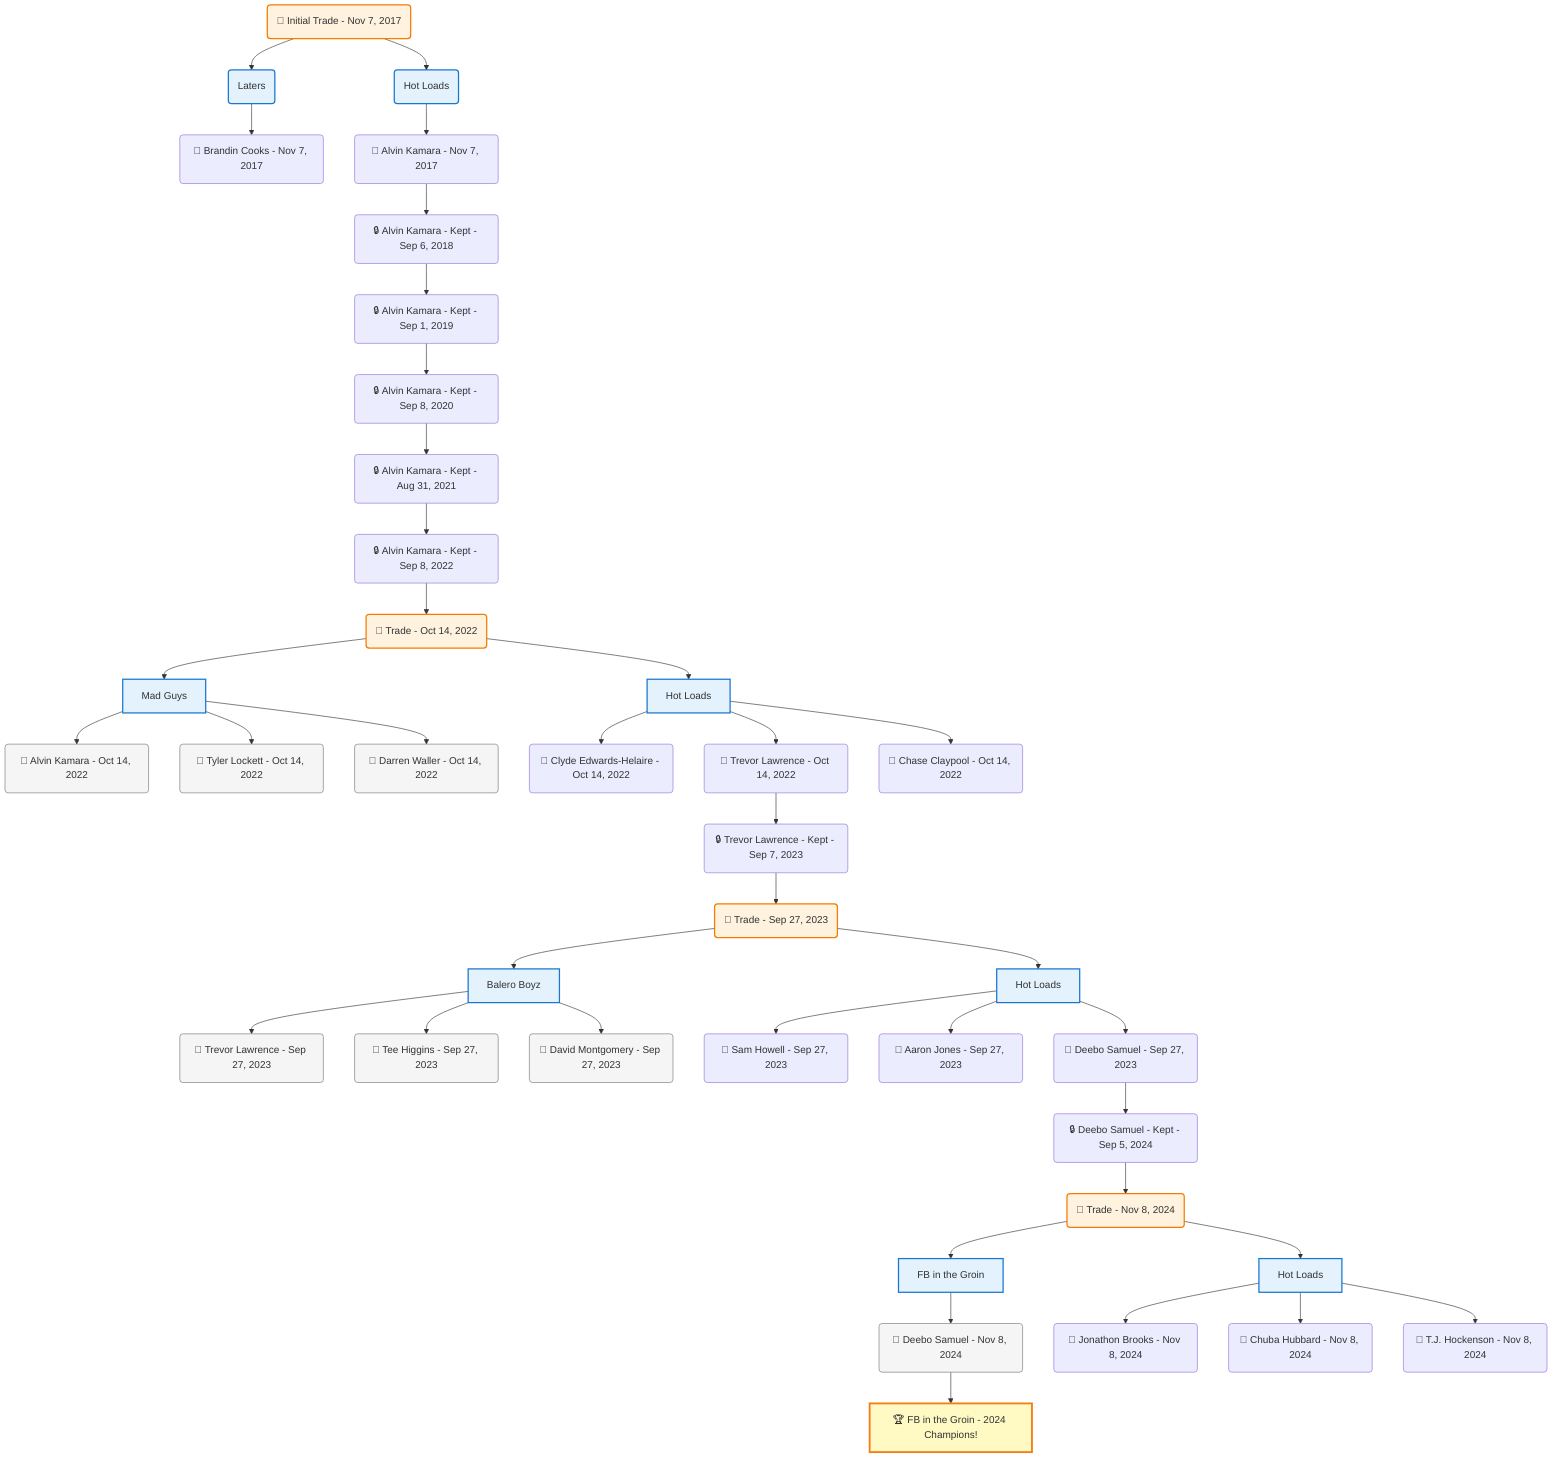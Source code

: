 flowchart TD

    TRADE_MAIN("🔄 Initial Trade - Nov 7, 2017")
    TEAM_1("Laters")
    TEAM_2("Hot Loads")
    NODE_22e8b8c8-8fef-4317-85a3-53aa5d54042b("🔄 Brandin Cooks - Nov 7, 2017")
    NODE_bc23138d-2828-4482-a4a6-85d25160fc3f("🔄 Alvin Kamara - Nov 7, 2017")
    NODE_43d889e5-cbc2-40b5-bbea-1a8e5369fbba("🔒 Alvin Kamara - Kept - Sep 6, 2018")
    NODE_73c1f531-131e-4d75-96f1-a7a34e9fde8f("🔒 Alvin Kamara - Kept - Sep 1, 2019")
    NODE_f9112f18-372e-41ee-95f6-04717fef791e("🔒 Alvin Kamara - Kept - Sep 8, 2020")
    NODE_354706cd-bdd7-4b31-9c0b-ae9c7c113542("🔒 Alvin Kamara - Kept - Aug 31, 2021")
    NODE_d5736a4d-f7ee-46b5-9ada-b1778c9a1deb("🔒 Alvin Kamara - Kept - Sep 8, 2022")
    TRADE_ca45edf9-fdb1-4ab9-b434-47d6301a225d_3("🔄 Trade - Oct 14, 2022")
    TEAM_f5908944-6efd-40eb-af54-6c53004e0e2f_4["Mad Guys"]
    NODE_46c8a92c-2039-4a4a-bb93-40b3a29e8385("🔄 Alvin Kamara - Oct 14, 2022")
    NODE_193e99db-5c64-49ee-bebe-60e1b3864d9a("🔄 Tyler Lockett - Oct 14, 2022")
    NODE_368ce50b-e778-474e-b27e-72652b60fc74("🔄 Darren Waller - Oct 14, 2022")
    TEAM_8e9f18ff-62c3-40e8-bb10-32f74cf4ee33_5["Hot Loads"]
    NODE_aefe1b8b-5516-4cf7-a424-7b216512ba17("🔄 Clyde Edwards-Helaire - Oct 14, 2022")
    NODE_6aeabf5a-f3d9-4940-81aa-8fd6383a4ff1("🔄 Trevor Lawrence - Oct 14, 2022")
    NODE_25edabeb-d608-4cf2-a8d9-4ac66238d4fb("🔒 Trevor Lawrence - Kept - Sep 7, 2023")
    TRADE_a87ca260-7a67-4fda-b702-48aca8c93813_6("🔄 Trade - Sep 27, 2023")
    TEAM_2feaf03e-fb22-498e-ac8f-e596b6ba7810_7["Balero Boyz"]
    NODE_a226803a-f683-470b-9e1b-2d3be487344a("🔄 Trevor Lawrence - Sep 27, 2023")
    NODE_d1321948-0010-45b8-9f9c-50ed5e494a00("🔄 Tee Higgins - Sep 27, 2023")
    NODE_c76d0f13-8bb8-4e7e-ad9e-8f2498ccd9f8("🔄 David Montgomery - Sep 27, 2023")
    TEAM_8e9f18ff-62c3-40e8-bb10-32f74cf4ee33_8["Hot Loads"]
    NODE_b53204e1-97f3-4b20-94c4-113c02694b27("🔄 Sam Howell - Sep 27, 2023")
    NODE_4a0dd846-1b74-448d-96e3-1362af9ea147("🔄 Aaron Jones - Sep 27, 2023")
    NODE_c8106337-9eec-4786-b963-273acb19ea43("🔄 Deebo Samuel - Sep 27, 2023")
    NODE_bb66c11c-c38f-45f8-aafe-16c2666b2fb1("🔒 Deebo Samuel - Kept - Sep 5, 2024")
    TRADE_cd4b66da-5ead-4972-a2db-15f8396d4b26_9("🔄 Trade - Nov 8, 2024")
    TEAM_f483ecf1-cd17-4991-854b-e52dfc957b45_10["FB in the Groin"]
    NODE_f2e1bb09-d8ba-407c-b875-729b1093b622("🔄 Deebo Samuel - Nov 8, 2024")
    CHAMP_f483ecf1-cd17-4991-854b-e52dfc957b45_2024["🏆 FB in the Groin - 2024 Champions!"]
    TEAM_8e9f18ff-62c3-40e8-bb10-32f74cf4ee33_11["Hot Loads"]
    NODE_55efec5c-40f0-4eac-aa39-112ecf0d4fdd("🔄 Jonathon Brooks - Nov 8, 2024")
    NODE_b6e6d0e1-32a1-4006-964b-12909aabe3dc("🔄 Chuba Hubbard - Nov 8, 2024")
    NODE_cca3d8c5-6676-443a-a4fc-ec20ffebb111("🔄 T.J. Hockenson - Nov 8, 2024")
    NODE_56b25d30-c0b8-46e6-87c0-d1fdf89e5b7e("🔄 Chase Claypool - Oct 14, 2022")

    TRADE_MAIN --> TEAM_1
    TRADE_MAIN --> TEAM_2
    TEAM_1 --> NODE_22e8b8c8-8fef-4317-85a3-53aa5d54042b
    TEAM_2 --> NODE_bc23138d-2828-4482-a4a6-85d25160fc3f
    NODE_bc23138d-2828-4482-a4a6-85d25160fc3f --> NODE_43d889e5-cbc2-40b5-bbea-1a8e5369fbba
    NODE_43d889e5-cbc2-40b5-bbea-1a8e5369fbba --> NODE_73c1f531-131e-4d75-96f1-a7a34e9fde8f
    NODE_73c1f531-131e-4d75-96f1-a7a34e9fde8f --> NODE_f9112f18-372e-41ee-95f6-04717fef791e
    NODE_f9112f18-372e-41ee-95f6-04717fef791e --> NODE_354706cd-bdd7-4b31-9c0b-ae9c7c113542
    NODE_354706cd-bdd7-4b31-9c0b-ae9c7c113542 --> NODE_d5736a4d-f7ee-46b5-9ada-b1778c9a1deb
    NODE_d5736a4d-f7ee-46b5-9ada-b1778c9a1deb --> TRADE_ca45edf9-fdb1-4ab9-b434-47d6301a225d_3
    TRADE_ca45edf9-fdb1-4ab9-b434-47d6301a225d_3 --> TEAM_f5908944-6efd-40eb-af54-6c53004e0e2f_4
    TEAM_f5908944-6efd-40eb-af54-6c53004e0e2f_4 --> NODE_46c8a92c-2039-4a4a-bb93-40b3a29e8385
    TEAM_f5908944-6efd-40eb-af54-6c53004e0e2f_4 --> NODE_193e99db-5c64-49ee-bebe-60e1b3864d9a
    TEAM_f5908944-6efd-40eb-af54-6c53004e0e2f_4 --> NODE_368ce50b-e778-474e-b27e-72652b60fc74
    TRADE_ca45edf9-fdb1-4ab9-b434-47d6301a225d_3 --> TEAM_8e9f18ff-62c3-40e8-bb10-32f74cf4ee33_5
    TEAM_8e9f18ff-62c3-40e8-bb10-32f74cf4ee33_5 --> NODE_aefe1b8b-5516-4cf7-a424-7b216512ba17
    TEAM_8e9f18ff-62c3-40e8-bb10-32f74cf4ee33_5 --> NODE_6aeabf5a-f3d9-4940-81aa-8fd6383a4ff1
    NODE_6aeabf5a-f3d9-4940-81aa-8fd6383a4ff1 --> NODE_25edabeb-d608-4cf2-a8d9-4ac66238d4fb
    NODE_25edabeb-d608-4cf2-a8d9-4ac66238d4fb --> TRADE_a87ca260-7a67-4fda-b702-48aca8c93813_6
    TRADE_a87ca260-7a67-4fda-b702-48aca8c93813_6 --> TEAM_2feaf03e-fb22-498e-ac8f-e596b6ba7810_7
    TEAM_2feaf03e-fb22-498e-ac8f-e596b6ba7810_7 --> NODE_a226803a-f683-470b-9e1b-2d3be487344a
    TEAM_2feaf03e-fb22-498e-ac8f-e596b6ba7810_7 --> NODE_d1321948-0010-45b8-9f9c-50ed5e494a00
    TEAM_2feaf03e-fb22-498e-ac8f-e596b6ba7810_7 --> NODE_c76d0f13-8bb8-4e7e-ad9e-8f2498ccd9f8
    TRADE_a87ca260-7a67-4fda-b702-48aca8c93813_6 --> TEAM_8e9f18ff-62c3-40e8-bb10-32f74cf4ee33_8
    TEAM_8e9f18ff-62c3-40e8-bb10-32f74cf4ee33_8 --> NODE_b53204e1-97f3-4b20-94c4-113c02694b27
    TEAM_8e9f18ff-62c3-40e8-bb10-32f74cf4ee33_8 --> NODE_4a0dd846-1b74-448d-96e3-1362af9ea147
    TEAM_8e9f18ff-62c3-40e8-bb10-32f74cf4ee33_8 --> NODE_c8106337-9eec-4786-b963-273acb19ea43
    NODE_c8106337-9eec-4786-b963-273acb19ea43 --> NODE_bb66c11c-c38f-45f8-aafe-16c2666b2fb1
    NODE_bb66c11c-c38f-45f8-aafe-16c2666b2fb1 --> TRADE_cd4b66da-5ead-4972-a2db-15f8396d4b26_9
    TRADE_cd4b66da-5ead-4972-a2db-15f8396d4b26_9 --> TEAM_f483ecf1-cd17-4991-854b-e52dfc957b45_10
    TEAM_f483ecf1-cd17-4991-854b-e52dfc957b45_10 --> NODE_f2e1bb09-d8ba-407c-b875-729b1093b622
    NODE_f2e1bb09-d8ba-407c-b875-729b1093b622 --> CHAMP_f483ecf1-cd17-4991-854b-e52dfc957b45_2024
    TRADE_cd4b66da-5ead-4972-a2db-15f8396d4b26_9 --> TEAM_8e9f18ff-62c3-40e8-bb10-32f74cf4ee33_11
    TEAM_8e9f18ff-62c3-40e8-bb10-32f74cf4ee33_11 --> NODE_55efec5c-40f0-4eac-aa39-112ecf0d4fdd
    TEAM_8e9f18ff-62c3-40e8-bb10-32f74cf4ee33_11 --> NODE_b6e6d0e1-32a1-4006-964b-12909aabe3dc
    TEAM_8e9f18ff-62c3-40e8-bb10-32f74cf4ee33_11 --> NODE_cca3d8c5-6676-443a-a4fc-ec20ffebb111
    TEAM_8e9f18ff-62c3-40e8-bb10-32f74cf4ee33_5 --> NODE_56b25d30-c0b8-46e6-87c0-d1fdf89e5b7e

    %% Node styling
    classDef teamNode fill:#e3f2fd,stroke:#1976d2,stroke-width:2px
    classDef tradeNode fill:#fff3e0,stroke:#f57c00,stroke-width:2px
    classDef playerNode fill:#f3e5f5,stroke:#7b1fa2,stroke-width:1px
    classDef nonRootPlayerNode fill:#f5f5f5,stroke:#757575,stroke-width:1px
    classDef endNode fill:#ffebee,stroke:#c62828,stroke-width:2px
    classDef waiverNode fill:#e8f5e8,stroke:#388e3c,stroke-width:2px
    classDef championshipNode fill:#fff9c4,stroke:#f57f17,stroke-width:3px

    class TEAM_1,TEAM_2,TEAM_f5908944-6efd-40eb-af54-6c53004e0e2f_4,TEAM_8e9f18ff-62c3-40e8-bb10-32f74cf4ee33_5,TEAM_2feaf03e-fb22-498e-ac8f-e596b6ba7810_7,TEAM_8e9f18ff-62c3-40e8-bb10-32f74cf4ee33_8,TEAM_f483ecf1-cd17-4991-854b-e52dfc957b45_10,TEAM_8e9f18ff-62c3-40e8-bb10-32f74cf4ee33_11 teamNode
    class CHAMP_f483ecf1-cd17-4991-854b-e52dfc957b45_2024 championshipNode
    class NODE_46c8a92c-2039-4a4a-bb93-40b3a29e8385,NODE_193e99db-5c64-49ee-bebe-60e1b3864d9a,NODE_368ce50b-e778-474e-b27e-72652b60fc74,NODE_a226803a-f683-470b-9e1b-2d3be487344a,NODE_d1321948-0010-45b8-9f9c-50ed5e494a00,NODE_c76d0f13-8bb8-4e7e-ad9e-8f2498ccd9f8,NODE_f2e1bb09-d8ba-407c-b875-729b1093b622 nonRootPlayerNode
    class TRADE_MAIN,TRADE_ca45edf9-fdb1-4ab9-b434-47d6301a225d_3,TRADE_a87ca260-7a67-4fda-b702-48aca8c93813_6,TRADE_cd4b66da-5ead-4972-a2db-15f8396d4b26_9 tradeNode